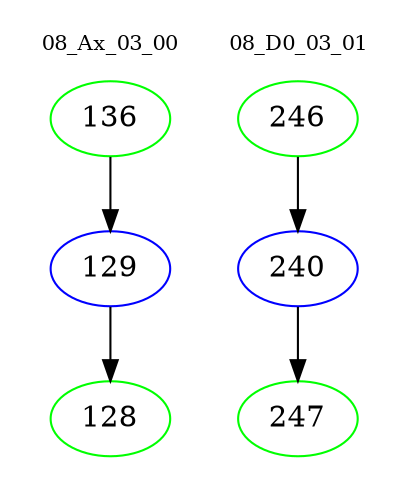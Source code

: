 digraph{
subgraph cluster_0 {
color = white
label = "08_Ax_03_00";
fontsize=10;
T0_136 [label="136", color="green"]
T0_136 -> T0_129 [color="black"]
T0_129 [label="129", color="blue"]
T0_129 -> T0_128 [color="black"]
T0_128 [label="128", color="green"]
}
subgraph cluster_1 {
color = white
label = "08_D0_03_01";
fontsize=10;
T1_246 [label="246", color="green"]
T1_246 -> T1_240 [color="black"]
T1_240 [label="240", color="blue"]
T1_240 -> T1_247 [color="black"]
T1_247 [label="247", color="green"]
}
}
